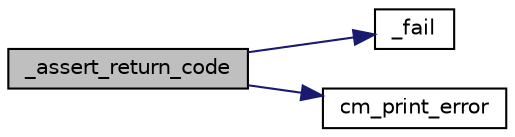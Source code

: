 digraph "_assert_return_code"
{
 // LATEX_PDF_SIZE
  edge [fontname="Helvetica",fontsize="10",labelfontname="Helvetica",labelfontsize="10"];
  node [fontname="Helvetica",fontsize="10",shape=record];
  rankdir="LR";
  Node1 [label="_assert_return_code",height=0.2,width=0.4,color="black", fillcolor="grey75", style="filled", fontcolor="black",tooltip=" "];
  Node1 -> Node2 [color="midnightblue",fontsize="10",style="solid",fontname="Helvetica"];
  Node2 [label="_fail",height=0.2,width=0.4,color="black", fillcolor="white", style="filled",URL="$group__cmocka.html#ga200fb175325dc307bc094dcacd6291c1",tooltip=" "];
  Node1 -> Node3 [color="midnightblue",fontsize="10",style="solid",fontname="Helvetica"];
  Node3 [label="cm_print_error",height=0.2,width=0.4,color="black", fillcolor="white", style="filled",URL="$cmocka_8c.html#a727e8be5044e27f2af48c4efd094e2eb",tooltip=" "];
}
